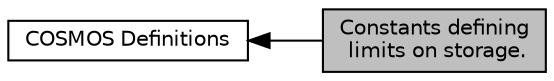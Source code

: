 digraph "Constants defining limits on storage."
{
  edge [fontname="Helvetica",fontsize="10",labelfontname="Helvetica",labelfontsize="10"];
  node [fontname="Helvetica",fontsize="10",shape=record];
  rankdir=LR;
  Node1 [label="COSMOS Definitions",height=0.2,width=0.4,color="black", fillcolor="white", style="filled",URL="$group__defs.html"];
  Node0 [label="Constants defining\l limits on storage.",height=0.2,width=0.4,color="black", fillcolor="grey75", style="filled", fontcolor="black"];
  Node1->Node0 [shape=plaintext, dir="back", style="solid"];
}
